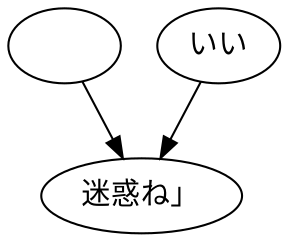 digraph graph6711 {
	node0 [label="　"];
	node1 [label="いい"];
	node2 [label="迷惑ね」"];
	node0 -> node2;
	node1 -> node2;
}
